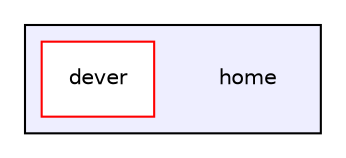 digraph "/home" {
  compound=true
  node [ fontsize="10", fontname="Helvetica"];
  edge [ labelfontsize="10", labelfontname="Helvetica"];
  subgraph clusterdir_75b82e7e4a5feb05200b9ad7adf06257 {
    graph [ bgcolor="#eeeeff", pencolor="black", label="" URL="dir_75b82e7e4a5feb05200b9ad7adf06257.html"];
    dir_75b82e7e4a5feb05200b9ad7adf06257 [shape=plaintext label="home"];
    dir_fb0e9508230616a6ab5d413996bda941 [shape=box label="dever" color="red" fillcolor="white" style="filled" URL="dir_fb0e9508230616a6ab5d413996bda941.html"];
  }
}
